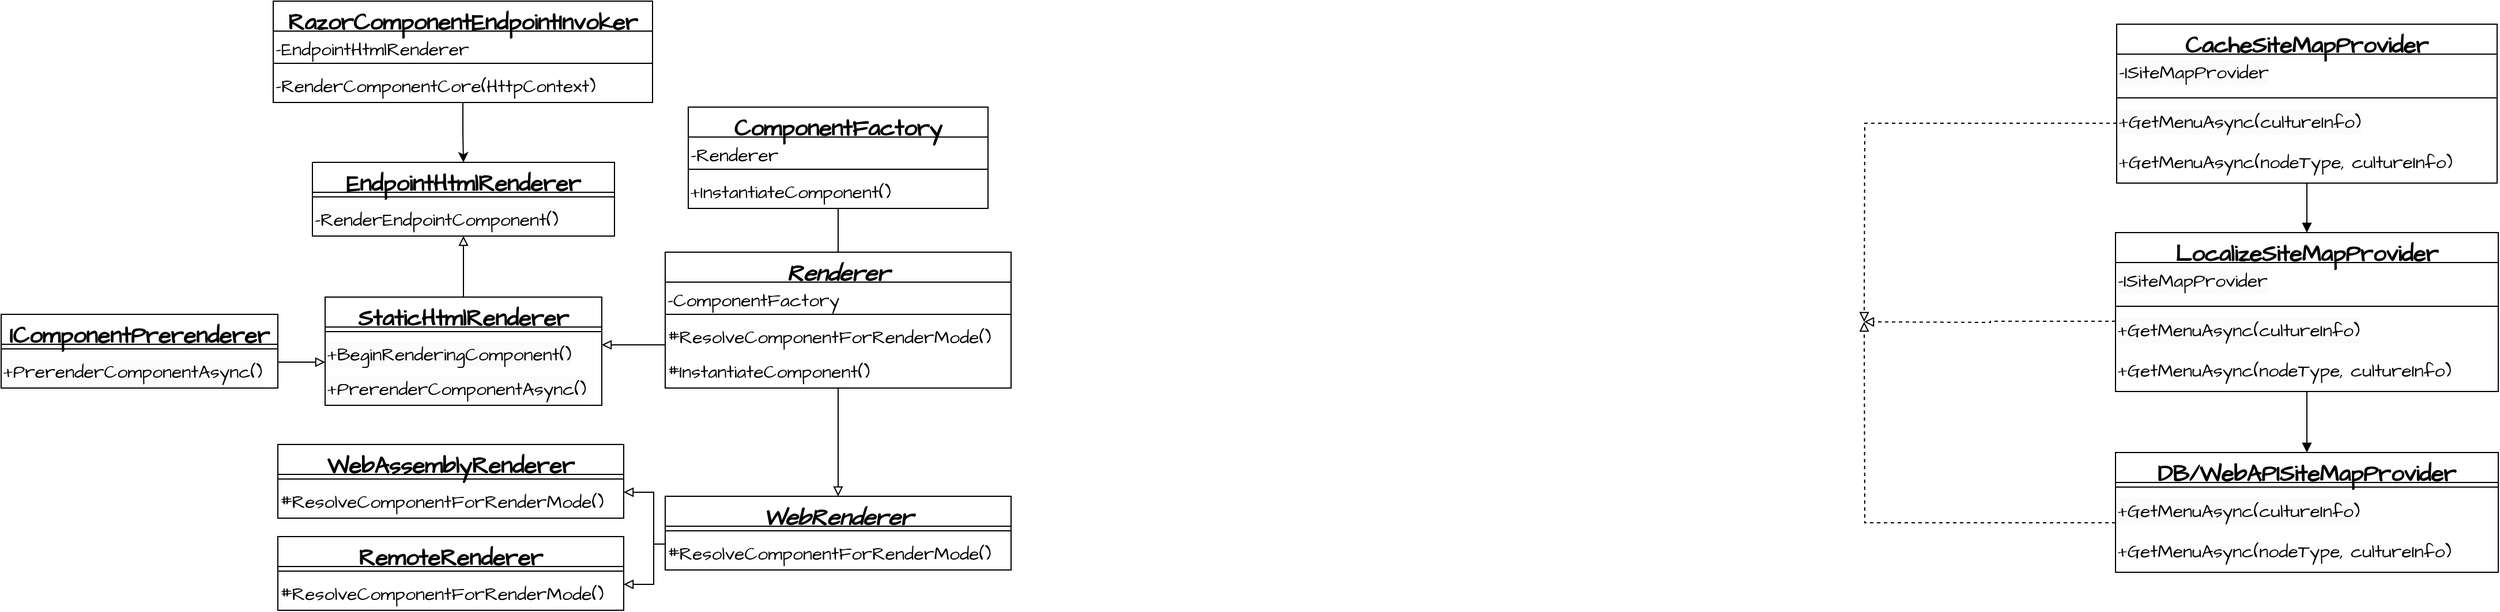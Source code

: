 <mxfile version="22.1.7" type="device" pages="3">
  <diagram name="Page-1" id="MvvM4aFKOKj9ZxCiJFYD">
    <mxGraphModel dx="2750" dy="-558" grid="1" gridSize="10" guides="1" tooltips="1" connect="1" arrows="0" fold="1" page="1" pageScale="1" pageWidth="850" pageHeight="1100" math="0" shadow="0">
      <root>
        <mxCell id="0" />
        <mxCell id="1" parent="0" />
        <mxCell id="RAl33mNyI0EfnBr3IOk9-8" style="edgeStyle=orthogonalEdgeStyle;rounded=0;orthogonalLoop=1;jettySize=auto;html=1;exitX=0.5;exitY=1;exitDx=0;exitDy=0;entryX=0.5;entryY=0;entryDx=0;entryDy=0;endArrow=block;endFill=1;" parent="1" source="RAl33mNyI0EfnBr3IOk9-9" target="RAl33mNyI0EfnBr3IOk9-19" edge="1">
          <mxGeometry relative="1" as="geometry" />
        </mxCell>
        <mxCell id="RAl33mNyI0EfnBr3IOk9-9" value="LocalizeSiteMapProvider" style="swimlane;fontStyle=1;align=center;verticalAlign=top;childLayout=stackLayout;horizontal=1;startSize=26;horizontalStack=0;resizeParent=1;resizeParentMax=0;resizeLast=0;collapsible=1;marginBottom=0;whiteSpace=wrap;html=1;hachureGap=4;fontFamily=Architects Daughter;fontSource=https%3A%2F%2Ffonts.googleapis.com%2Fcss%3Ffamily%3DArchitects%2BDaughter;fontSize=20;swimlaneLine=1;" parent="1" vertex="1">
          <mxGeometry x="848" y="1731" width="332" height="138" as="geometry">
            <mxRectangle x="248" y="1073" width="372" height="47" as="alternateBounds" />
          </mxGeometry>
        </mxCell>
        <mxCell id="RAl33mNyI0EfnBr3IOk9-10" value="&lt;span style=&quot;color: rgb(0, 0, 0); font-family: &amp;quot;Architects Daughter&amp;quot;; font-size: 16px; font-style: normal; font-variant-ligatures: normal; font-variant-caps: normal; font-weight: 400; letter-spacing: normal; orphans: 2; text-align: left; text-indent: 0px; text-transform: none; widows: 2; word-spacing: 0px; -webkit-text-stroke-width: 0px; background-color: rgb(251, 251, 251); text-decoration-thickness: initial; text-decoration-style: initial; text-decoration-color: initial; float: none; display: inline !important;&quot;&gt;-ISiteMapProvider&lt;/span&gt;" style="text;whiteSpace=wrap;html=1;" parent="RAl33mNyI0EfnBr3IOk9-9" vertex="1">
          <mxGeometry y="26" width="332" height="34" as="geometry" />
        </mxCell>
        <mxCell id="RAl33mNyI0EfnBr3IOk9-11" value="" style="line;strokeWidth=1;fillColor=none;align=left;verticalAlign=middle;spacingTop=-1;spacingLeft=3;spacingRight=3;rotatable=0;labelPosition=right;points=[];portConstraint=eastwest;strokeColor=inherit;hachureGap=4;fontFamily=Architects Daughter;fontSource=https%3A%2F%2Ffonts.googleapis.com%2Fcss%3Ffamily%3DArchitects%2BDaughter;fontSize=20;swimlaneLine=1;" parent="RAl33mNyI0EfnBr3IOk9-9" vertex="1">
          <mxGeometry y="60" width="332" height="8" as="geometry" />
        </mxCell>
        <mxCell id="RAl33mNyI0EfnBr3IOk9-12" value="&lt;span style=&quot;color: rgb(0, 0, 0); font-family: &amp;quot;Architects Daughter&amp;quot;; font-size: 16px; font-style: normal; font-variant-ligatures: normal; font-variant-caps: normal; font-weight: 400; letter-spacing: normal; orphans: 2; text-align: left; text-indent: 0px; text-transform: none; widows: 2; word-spacing: 0px; -webkit-text-stroke-width: 0px; background-color: rgb(251, 251, 251); text-decoration-thickness: initial; text-decoration-style: initial; text-decoration-color: initial; float: none; display: inline !important;&quot;&gt;+GetMenuAsync(cultureInfo)&lt;/span&gt;" style="text;whiteSpace=wrap;html=1;fontSize=16;" parent="RAl33mNyI0EfnBr3IOk9-9" vertex="1">
          <mxGeometry y="68" width="332" height="36" as="geometry" />
        </mxCell>
        <mxCell id="RAl33mNyI0EfnBr3IOk9-13" value="+GetMenuAsync(nodeType, cultureInfo)" style="text;whiteSpace=wrap;fontFamily=Architects Daughter;fontSource=https%3A%2F%2Ffonts.googleapis.com%2Fcss%3Ffamily%3DArchitects%2BDaughter;fontSize=16;" parent="RAl33mNyI0EfnBr3IOk9-9" vertex="1">
          <mxGeometry y="104" width="332" height="34" as="geometry" />
        </mxCell>
        <mxCell id="RAl33mNyI0EfnBr3IOk9-19" value="DB/WebAPISiteMapProvider" style="swimlane;fontStyle=1;align=center;verticalAlign=top;childLayout=stackLayout;horizontal=1;startSize=26;horizontalStack=0;resizeParent=1;resizeParentMax=0;resizeLast=0;collapsible=1;marginBottom=0;whiteSpace=wrap;html=1;hachureGap=4;fontFamily=Architects Daughter;fontSource=https%3A%2F%2Ffonts.googleapis.com%2Fcss%3Ffamily%3DArchitects%2BDaughter;fontSize=20;swimlaneLine=1;" parent="1" vertex="1">
          <mxGeometry x="848" y="1922" width="332" height="104" as="geometry">
            <mxRectangle x="248" y="1180" width="316" height="52" as="alternateBounds" />
          </mxGeometry>
        </mxCell>
        <mxCell id="RAl33mNyI0EfnBr3IOk9-20" value="" style="line;strokeWidth=1;fillColor=none;align=left;verticalAlign=middle;spacingTop=-1;spacingLeft=3;spacingRight=3;rotatable=0;labelPosition=right;points=[];portConstraint=eastwest;strokeColor=inherit;hachureGap=4;fontFamily=Architects Daughter;fontSource=https%3A%2F%2Ffonts.googleapis.com%2Fcss%3Ffamily%3DArchitects%2BDaughter;fontSize=20;swimlaneLine=1;" parent="RAl33mNyI0EfnBr3IOk9-19" vertex="1">
          <mxGeometry y="26" width="332" height="8" as="geometry" />
        </mxCell>
        <mxCell id="RAl33mNyI0EfnBr3IOk9-21" value="&lt;span style=&quot;color: rgb(0, 0, 0); font-family: &amp;quot;Architects Daughter&amp;quot;; font-size: 16px; font-style: normal; font-variant-ligatures: normal; font-variant-caps: normal; font-weight: 400; letter-spacing: normal; orphans: 2; text-align: left; text-indent: 0px; text-transform: none; widows: 2; word-spacing: 0px; -webkit-text-stroke-width: 0px; background-color: rgb(251, 251, 251); text-decoration-thickness: initial; text-decoration-style: initial; text-decoration-color: initial; float: none; display: inline !important;&quot;&gt;+GetMenuAsync(cultureInfo)&lt;/span&gt;" style="text;whiteSpace=wrap;html=1;fontSize=16;" parent="RAl33mNyI0EfnBr3IOk9-19" vertex="1">
          <mxGeometry y="34" width="332" height="36" as="geometry" />
        </mxCell>
        <mxCell id="RAl33mNyI0EfnBr3IOk9-22" value="+GetMenuAsync(nodeType, cultureInfo)" style="text;whiteSpace=wrap;fontFamily=Architects Daughter;fontSource=https%3A%2F%2Ffonts.googleapis.com%2Fcss%3Ffamily%3DArchitects%2BDaughter;fontSize=16;" parent="RAl33mNyI0EfnBr3IOk9-19" vertex="1">
          <mxGeometry y="70" width="332" height="34" as="geometry" />
        </mxCell>
        <mxCell id="RAl33mNyI0EfnBr3IOk9-29" style="edgeStyle=orthogonalEdgeStyle;rounded=0;orthogonalLoop=1;jettySize=auto;html=1;exitX=0.5;exitY=1;exitDx=0;exitDy=0;entryX=0.5;entryY=0;entryDx=0;entryDy=0;endArrow=block;endFill=1;" parent="1" source="RAl33mNyI0EfnBr3IOk9-30" target="RAl33mNyI0EfnBr3IOk9-9" edge="1">
          <mxGeometry relative="1" as="geometry" />
        </mxCell>
        <mxCell id="RAl33mNyI0EfnBr3IOk9-30" value="CacheSiteMapProvider" style="swimlane;fontStyle=1;align=center;verticalAlign=top;childLayout=stackLayout;horizontal=1;startSize=26;horizontalStack=0;resizeParent=1;resizeParentMax=0;resizeLast=0;collapsible=1;marginBottom=0;whiteSpace=wrap;html=1;hachureGap=4;fontFamily=Architects Daughter;fontSource=https%3A%2F%2Ffonts.googleapis.com%2Fcss%3Ffamily%3DArchitects%2BDaughter;fontSize=20;swimlaneLine=1;fillColor=none;" parent="1" vertex="1">
          <mxGeometry x="849" y="1550" width="330" height="138" as="geometry">
            <mxRectangle x="250" y="955" width="370" height="50" as="alternateBounds" />
          </mxGeometry>
        </mxCell>
        <mxCell id="RAl33mNyI0EfnBr3IOk9-31" value="&lt;span style=&quot;color: rgb(0, 0, 0); font-family: &amp;quot;Architects Daughter&amp;quot;; font-size: 16px; font-style: normal; font-variant-ligatures: normal; font-variant-caps: normal; font-weight: 400; letter-spacing: normal; orphans: 2; text-align: left; text-indent: 0px; text-transform: none; widows: 2; word-spacing: 0px; -webkit-text-stroke-width: 0px; background-color: rgb(251, 251, 251); text-decoration-thickness: initial; text-decoration-style: initial; text-decoration-color: initial; float: none; display: inline !important;&quot;&gt;-ISiteMapProvider&lt;/span&gt;" style="text;whiteSpace=wrap;html=1;" parent="RAl33mNyI0EfnBr3IOk9-30" vertex="1">
          <mxGeometry y="26" width="330" height="34" as="geometry" />
        </mxCell>
        <mxCell id="RAl33mNyI0EfnBr3IOk9-32" value="" style="line;strokeWidth=1;fillColor=none;align=left;verticalAlign=middle;spacingTop=-1;spacingLeft=3;spacingRight=3;rotatable=0;labelPosition=right;points=[];portConstraint=eastwest;strokeColor=inherit;hachureGap=4;fontFamily=Architects Daughter;fontSource=https%3A%2F%2Ffonts.googleapis.com%2Fcss%3Ffamily%3DArchitects%2BDaughter;fontSize=20;swimlaneLine=1;" parent="RAl33mNyI0EfnBr3IOk9-30" vertex="1">
          <mxGeometry y="60" width="330" height="8" as="geometry" />
        </mxCell>
        <mxCell id="RAl33mNyI0EfnBr3IOk9-33" value="&lt;span style=&quot;color: rgb(0, 0, 0); font-family: &amp;quot;Architects Daughter&amp;quot;; font-size: 16px; font-style: normal; font-variant-ligatures: normal; font-variant-caps: normal; font-weight: 400; letter-spacing: normal; orphans: 2; text-align: left; text-indent: 0px; text-transform: none; widows: 2; word-spacing: 0px; -webkit-text-stroke-width: 0px; background-color: rgb(251, 251, 251); text-decoration-thickness: initial; text-decoration-style: initial; text-decoration-color: initial; float: none; display: inline !important;&quot;&gt;+GetMenuAsync(cultureInfo)&lt;/span&gt;" style="text;whiteSpace=wrap;html=1;fontSize=16;" parent="RAl33mNyI0EfnBr3IOk9-30" vertex="1">
          <mxGeometry y="68" width="330" height="36" as="geometry" />
        </mxCell>
        <mxCell id="RAl33mNyI0EfnBr3IOk9-34" value="+GetMenuAsync(nodeType, cultureInfo)" style="text;whiteSpace=wrap;fontFamily=Architects Daughter;fontSource=https%3A%2F%2Ffonts.googleapis.com%2Fcss%3Ffamily%3DArchitects%2BDaughter;fontSize=16;" parent="RAl33mNyI0EfnBr3IOk9-30" vertex="1">
          <mxGeometry y="104" width="330" height="34" as="geometry" />
        </mxCell>
        <mxCell id="RAl33mNyI0EfnBr3IOk9-36" style="edgeStyle=orthogonalEdgeStyle;rounded=0;orthogonalLoop=1;jettySize=auto;html=1;exitX=0;exitY=0.25;exitDx=0;exitDy=0;entryX=1;entryY=0.25;entryDx=0;entryDy=0;endArrow=block;endFill=0;dashed=1;" parent="1" source="RAl33mNyI0EfnBr3IOk9-12" edge="1">
          <mxGeometry relative="1" as="geometry">
            <mxPoint x="630" y="1808.5" as="targetPoint" />
          </mxGeometry>
        </mxCell>
        <mxCell id="RAl33mNyI0EfnBr3IOk9-37" style="edgeStyle=orthogonalEdgeStyle;rounded=0;orthogonalLoop=1;jettySize=auto;html=1;exitX=0;exitY=0.75;exitDx=0;exitDy=0;entryX=1;entryY=0.25;entryDx=0;entryDy=0;endArrow=block;endFill=0;dashed=1;" parent="1" source="RAl33mNyI0EfnBr3IOk9-21" edge="1">
          <mxGeometry relative="1" as="geometry">
            <mxPoint x="630" y="1808.5" as="targetPoint" />
          </mxGeometry>
        </mxCell>
        <mxCell id="RAl33mNyI0EfnBr3IOk9-38" style="edgeStyle=orthogonalEdgeStyle;rounded=0;orthogonalLoop=1;jettySize=auto;html=1;exitX=0;exitY=0.5;exitDx=0;exitDy=0;entryX=1;entryY=0.25;entryDx=0;entryDy=0;dashed=1;endArrow=block;endFill=0;" parent="1" source="RAl33mNyI0EfnBr3IOk9-33" edge="1">
          <mxGeometry relative="1" as="geometry">
            <mxPoint x="630" y="1808.5" as="targetPoint" />
          </mxGeometry>
        </mxCell>
        <mxCell id="RAl33mNyI0EfnBr3IOk9-73" style="edgeStyle=orthogonalEdgeStyle;rounded=0;orthogonalLoop=1;jettySize=auto;html=1;entryX=0.5;entryY=0;entryDx=0;entryDy=0;endArrow=block;endFill=0;exitX=0.5;exitY=1;exitDx=0;exitDy=0;" parent="1" source="N14un7F88gBjWeJQnih1-2" target="k4jPSxrWyxmU4jEzMSMS-26" edge="1">
          <mxGeometry relative="1" as="geometry">
            <mxPoint x="-260" y="1895" as="sourcePoint" />
            <mxPoint x="-265" y="1965" as="targetPoint" />
          </mxGeometry>
        </mxCell>
        <mxCell id="RAl33mNyI0EfnBr3IOk9-80" value="RazorComponentEndpointInvoker" style="swimlane;fontStyle=1;align=center;verticalAlign=top;childLayout=stackLayout;horizontal=1;startSize=26;horizontalStack=0;resizeParent=1;resizeParentMax=0;resizeLast=0;collapsible=1;marginBottom=0;whiteSpace=wrap;html=1;hachureGap=4;fontFamily=Architects Daughter;fontSource=https%3A%2F%2Ffonts.googleapis.com%2Fcss%3Ffamily%3DArchitects%2BDaughter;fontSize=20;swimlaneLine=1;" parent="1" vertex="1">
          <mxGeometry x="-750" y="1530" width="329" height="88" as="geometry">
            <mxRectangle x="-514.5" y="786" width="129" height="36" as="alternateBounds" />
          </mxGeometry>
        </mxCell>
        <mxCell id="RAl33mNyI0EfnBr3IOk9-81" value="-EndpointHtmlRenderer" style="text;whiteSpace=wrap;fontSize=16;fontFamily=Architects Daughter;fontSource=https%3A%2F%2Ffonts.googleapis.com%2Fcss%3Ffamily%3DArchitects%2BDaughter;" parent="RAl33mNyI0EfnBr3IOk9-80" vertex="1">
          <mxGeometry y="26" width="329" height="24" as="geometry" />
        </mxCell>
        <mxCell id="RAl33mNyI0EfnBr3IOk9-82" value="" style="line;strokeWidth=1;fillColor=none;align=left;verticalAlign=middle;spacingTop=-1;spacingLeft=3;spacingRight=3;rotatable=0;labelPosition=right;points=[];portConstraint=eastwest;strokeColor=inherit;hachureGap=4;fontFamily=Architects Daughter;fontSource=https%3A%2F%2Ffonts.googleapis.com%2Fcss%3Ffamily%3DArchitects%2BDaughter;fontSize=20;swimlaneLine=1;" parent="RAl33mNyI0EfnBr3IOk9-80" vertex="1">
          <mxGeometry y="50" width="329" height="8" as="geometry" />
        </mxCell>
        <mxCell id="RAl33mNyI0EfnBr3IOk9-83" value="-RenderComponentCore(HttpContext)" style="text;whiteSpace=wrap;fontSize=16;fontFamily=Architects Daughter;fontSource=https%3A%2F%2Ffonts.googleapis.com%2Fcss%3Ffamily%3DArchitects%2BDaughter;" parent="RAl33mNyI0EfnBr3IOk9-80" vertex="1">
          <mxGeometry y="58" width="329" height="30" as="geometry" />
        </mxCell>
        <mxCell id="k4jPSxrWyxmU4jEzMSMS-7" value="WebAssemblyRenderer" style="swimlane;fontStyle=1;align=center;verticalAlign=top;childLayout=stackLayout;horizontal=1;startSize=26;horizontalStack=0;resizeParent=1;resizeParentMax=0;resizeLast=0;collapsible=1;marginBottom=0;whiteSpace=wrap;html=1;hachureGap=4;fontFamily=Architects Daughter;fontSource=https%3A%2F%2Ffonts.googleapis.com%2Fcss%3Ffamily%3DArchitects%2BDaughter;fontSize=20;swimlaneLine=1;" parent="1" vertex="1">
          <mxGeometry x="-746" y="1915" width="300" height="64" as="geometry">
            <mxRectangle x="-514.5" y="786" width="129" height="36" as="alternateBounds" />
          </mxGeometry>
        </mxCell>
        <mxCell id="k4jPSxrWyxmU4jEzMSMS-9" value="" style="line;strokeWidth=1;fillColor=none;align=left;verticalAlign=middle;spacingTop=-1;spacingLeft=3;spacingRight=3;rotatable=0;labelPosition=right;points=[];portConstraint=eastwest;strokeColor=inherit;hachureGap=4;fontFamily=Architects Daughter;fontSource=https%3A%2F%2Ffonts.googleapis.com%2Fcss%3Ffamily%3DArchitects%2BDaughter;fontSize=20;swimlaneLine=1;" parent="k4jPSxrWyxmU4jEzMSMS-7" vertex="1">
          <mxGeometry y="26" width="300" height="8" as="geometry" />
        </mxCell>
        <mxCell id="k4jPSxrWyxmU4jEzMSMS-10" value="#ResolveComponentForRenderMode()" style="text;whiteSpace=wrap;fontSize=16;fontFamily=Architects Daughter;fontSource=https%3A%2F%2Ffonts.googleapis.com%2Fcss%3Ffamily%3DArchitects%2BDaughter;" parent="k4jPSxrWyxmU4jEzMSMS-7" vertex="1">
          <mxGeometry y="34" width="300" height="30" as="geometry" />
        </mxCell>
        <mxCell id="k4jPSxrWyxmU4jEzMSMS-11" value="RemoteRenderer" style="swimlane;fontStyle=1;align=center;verticalAlign=top;childLayout=stackLayout;horizontal=1;startSize=26;horizontalStack=0;resizeParent=1;resizeParentMax=0;resizeLast=0;collapsible=1;marginBottom=0;whiteSpace=wrap;html=1;hachureGap=4;fontFamily=Architects Daughter;fontSource=https%3A%2F%2Ffonts.googleapis.com%2Fcss%3Ffamily%3DArchitects%2BDaughter;fontSize=20;swimlaneLine=1;" parent="1" vertex="1">
          <mxGeometry x="-746" y="1995" width="300" height="64" as="geometry">
            <mxRectangle x="-514.5" y="786" width="129" height="36" as="alternateBounds" />
          </mxGeometry>
        </mxCell>
        <mxCell id="k4jPSxrWyxmU4jEzMSMS-12" value="" style="line;strokeWidth=1;fillColor=none;align=left;verticalAlign=middle;spacingTop=-1;spacingLeft=3;spacingRight=3;rotatable=0;labelPosition=right;points=[];portConstraint=eastwest;strokeColor=inherit;hachureGap=4;fontFamily=Architects Daughter;fontSource=https%3A%2F%2Ffonts.googleapis.com%2Fcss%3Ffamily%3DArchitects%2BDaughter;fontSize=20;swimlaneLine=1;" parent="k4jPSxrWyxmU4jEzMSMS-11" vertex="1">
          <mxGeometry y="26" width="300" height="8" as="geometry" />
        </mxCell>
        <mxCell id="k4jPSxrWyxmU4jEzMSMS-13" value="#ResolveComponentForRenderMode()" style="text;whiteSpace=wrap;fontSize=16;fontFamily=Architects Daughter;fontSource=https%3A%2F%2Ffonts.googleapis.com%2Fcss%3Ffamily%3DArchitects%2BDaughter;" parent="k4jPSxrWyxmU4jEzMSMS-11" vertex="1">
          <mxGeometry y="34" width="300" height="30" as="geometry" />
        </mxCell>
        <mxCell id="N14un7F88gBjWeJQnih1-4" style="edgeStyle=orthogonalEdgeStyle;rounded=0;orthogonalLoop=1;jettySize=auto;html=1;exitX=0.5;exitY=0;exitDx=0;exitDy=0;entryX=0.5;entryY=1;entryDx=0;entryDy=0;endArrow=block;endFill=0;" parent="1" source="k4jPSxrWyxmU4jEzMSMS-15" target="k4jPSxrWyxmU4jEzMSMS-21" edge="1">
          <mxGeometry relative="1" as="geometry" />
        </mxCell>
        <mxCell id="k4jPSxrWyxmU4jEzMSMS-15" value="StaticHtmlRenderer" style="swimlane;fontStyle=1;align=center;verticalAlign=top;childLayout=stackLayout;horizontal=1;startSize=26;horizontalStack=0;resizeParent=1;resizeParentMax=0;resizeLast=0;collapsible=1;marginBottom=0;whiteSpace=wrap;html=1;hachureGap=4;fontFamily=Architects Daughter;fontSource=https%3A%2F%2Ffonts.googleapis.com%2Fcss%3Ffamily%3DArchitects%2BDaughter;fontSize=20;swimlaneLine=1;" parent="1" vertex="1">
          <mxGeometry x="-705" y="1787" width="240" height="94" as="geometry">
            <mxRectangle x="-514.5" y="786" width="129" height="36" as="alternateBounds" />
          </mxGeometry>
        </mxCell>
        <mxCell id="k4jPSxrWyxmU4jEzMSMS-16" value="" style="line;strokeWidth=1;fillColor=none;align=left;verticalAlign=middle;spacingTop=-1;spacingLeft=3;spacingRight=3;rotatable=0;labelPosition=right;points=[];portConstraint=eastwest;strokeColor=inherit;hachureGap=4;fontFamily=Architects Daughter;fontSource=https%3A%2F%2Ffonts.googleapis.com%2Fcss%3Ffamily%3DArchitects%2BDaughter;fontSize=20;swimlaneLine=1;" parent="k4jPSxrWyxmU4jEzMSMS-15" vertex="1">
          <mxGeometry y="26" width="240" height="8" as="geometry" />
        </mxCell>
        <mxCell id="N14un7F88gBjWeJQnih1-1" value="&lt;span style=&quot;color: rgb(0, 0, 0); font-family: &amp;quot;Architects Daughter&amp;quot;; font-size: 16px; font-style: normal; font-variant-ligatures: normal; font-variant-caps: normal; font-weight: 400; letter-spacing: normal; orphans: 2; text-align: left; text-indent: 0px; text-transform: none; widows: 2; word-spacing: 0px; -webkit-text-stroke-width: 0px; background-color: rgb(251, 251, 251); text-decoration-thickness: initial; text-decoration-style: initial; text-decoration-color: initial; float: none; display: inline !important;&quot;&gt;+BeginRenderingComponent()&lt;/span&gt;" style="text;whiteSpace=wrap;html=1;" parent="k4jPSxrWyxmU4jEzMSMS-15" vertex="1">
          <mxGeometry y="34" width="240" height="30" as="geometry" />
        </mxCell>
        <mxCell id="__1EBgEPgWSl3H9LWh_f-5" value="&lt;span style=&quot;color: rgb(0, 0, 0); font-family: &amp;quot;Architects Daughter&amp;quot;; font-size: 16px; font-style: normal; font-variant-ligatures: normal; font-variant-caps: normal; font-weight: 400; letter-spacing: normal; orphans: 2; text-align: left; text-indent: 0px; text-transform: none; widows: 2; word-spacing: 0px; -webkit-text-stroke-width: 0px; background-color: rgb(251, 251, 251); text-decoration-thickness: initial; text-decoration-style: initial; text-decoration-color: initial; float: none; display: inline !important;&quot;&gt;+PrerenderComponentAsync()&lt;/span&gt;" style="text;whiteSpace=wrap;html=1;" vertex="1" parent="k4jPSxrWyxmU4jEzMSMS-15">
          <mxGeometry y="64" width="240" height="30" as="geometry" />
        </mxCell>
        <mxCell id="k4jPSxrWyxmU4jEzMSMS-18" value="EndpointHtmlRenderer" style="swimlane;fontStyle=1;align=center;verticalAlign=top;childLayout=stackLayout;horizontal=1;startSize=26;horizontalStack=0;resizeParent=1;resizeParentMax=0;resizeLast=0;collapsible=1;marginBottom=0;whiteSpace=wrap;html=1;hachureGap=4;fontFamily=Architects Daughter;fontSource=https%3A%2F%2Ffonts.googleapis.com%2Fcss%3Ffamily%3DArchitects%2BDaughter;fontSize=20;swimlaneLine=1;" parent="1" vertex="1">
          <mxGeometry x="-716" y="1670" width="262" height="64" as="geometry">
            <mxRectangle x="-514.5" y="786" width="129" height="36" as="alternateBounds" />
          </mxGeometry>
        </mxCell>
        <mxCell id="k4jPSxrWyxmU4jEzMSMS-19" value="" style="line;strokeWidth=1;fillColor=none;align=left;verticalAlign=middle;spacingTop=-1;spacingLeft=3;spacingRight=3;rotatable=0;labelPosition=right;points=[];portConstraint=eastwest;strokeColor=inherit;hachureGap=4;fontFamily=Architects Daughter;fontSource=https%3A%2F%2Ffonts.googleapis.com%2Fcss%3Ffamily%3DArchitects%2BDaughter;fontSize=20;swimlaneLine=1;" parent="k4jPSxrWyxmU4jEzMSMS-18" vertex="1">
          <mxGeometry y="26" width="262" height="8" as="geometry" />
        </mxCell>
        <mxCell id="k4jPSxrWyxmU4jEzMSMS-21" value="&lt;span style=&quot;color: rgb(0, 0, 0); font-family: &amp;quot;Architects Daughter&amp;quot;; font-size: 16px; font-style: normal; font-variant-ligatures: normal; font-variant-caps: normal; font-weight: 400; letter-spacing: normal; orphans: 2; text-align: left; text-indent: 0px; text-transform: none; widows: 2; word-spacing: 0px; -webkit-text-stroke-width: 0px; background-color: rgb(251, 251, 251); text-decoration-thickness: initial; text-decoration-style: initial; text-decoration-color: initial; float: none; display: inline !important;&quot;&gt;-RenderEndpointComponent()&lt;/span&gt;" style="text;whiteSpace=wrap;html=1;" parent="k4jPSxrWyxmU4jEzMSMS-18" vertex="1">
          <mxGeometry y="34" width="262" height="30" as="geometry" />
        </mxCell>
        <mxCell id="N14un7F88gBjWeJQnih1-16" style="edgeStyle=orthogonalEdgeStyle;rounded=0;orthogonalLoop=1;jettySize=auto;html=1;exitX=0.5;exitY=0;exitDx=0;exitDy=0;entryX=0.5;entryY=1;entryDx=0;entryDy=0;endArrow=none;endFill=0;" parent="1" source="k4jPSxrWyxmU4jEzMSMS-23" target="N14un7F88gBjWeJQnih1-12" edge="1">
          <mxGeometry relative="1" as="geometry" />
        </mxCell>
        <mxCell id="k4jPSxrWyxmU4jEzMSMS-23" value="&lt;i style=&quot;border-color: var(--border-color);&quot;&gt;Renderer&lt;/i&gt;" style="swimlane;fontStyle=1;align=center;verticalAlign=top;childLayout=stackLayout;horizontal=1;startSize=26;horizontalStack=0;resizeParent=1;resizeParentMax=0;resizeLast=0;collapsible=1;marginBottom=0;whiteSpace=wrap;html=1;hachureGap=4;fontFamily=Architects Daughter;fontSource=https%3A%2F%2Ffonts.googleapis.com%2Fcss%3Ffamily%3DArchitects%2BDaughter;fontSize=20;swimlaneLine=1;" parent="1" vertex="1">
          <mxGeometry x="-410" y="1748" width="300" height="118" as="geometry">
            <mxRectangle x="-514.5" y="786" width="129" height="36" as="alternateBounds" />
          </mxGeometry>
        </mxCell>
        <mxCell id="N14un7F88gBjWeJQnih1-7" value="-ComponentFactory" style="text;whiteSpace=wrap;fontSize=16;fontFamily=Architects Daughter;fontSource=https%3A%2F%2Ffonts.googleapis.com%2Fcss%3Ffamily%3DArchitects%2BDaughter;" parent="k4jPSxrWyxmU4jEzMSMS-23" vertex="1">
          <mxGeometry y="26" width="300" height="24" as="geometry" />
        </mxCell>
        <mxCell id="k4jPSxrWyxmU4jEzMSMS-24" value="" style="line;strokeWidth=1;fillColor=none;align=left;verticalAlign=middle;spacingTop=-1;spacingLeft=3;spacingRight=3;rotatable=0;labelPosition=right;points=[];portConstraint=eastwest;strokeColor=inherit;hachureGap=4;fontFamily=Architects Daughter;fontSource=https%3A%2F%2Ffonts.googleapis.com%2Fcss%3Ffamily%3DArchitects%2BDaughter;fontSize=20;swimlaneLine=1;" parent="k4jPSxrWyxmU4jEzMSMS-23" vertex="1">
          <mxGeometry y="50" width="300" height="8" as="geometry" />
        </mxCell>
        <mxCell id="k4jPSxrWyxmU4jEzMSMS-25" value="#ResolveComponentForRenderMode()" style="text;whiteSpace=wrap;fontSize=16;fontFamily=Architects Daughter;fontSource=https%3A%2F%2Ffonts.googleapis.com%2Fcss%3Ffamily%3DArchitects%2BDaughter;" parent="k4jPSxrWyxmU4jEzMSMS-23" vertex="1">
          <mxGeometry y="58" width="300" height="30" as="geometry" />
        </mxCell>
        <mxCell id="N14un7F88gBjWeJQnih1-2" value="#InstantiateComponent()" style="text;whiteSpace=wrap;fontSize=16;fontFamily=Architects Daughter;fontSource=https%3A%2F%2Ffonts.googleapis.com%2Fcss%3Ffamily%3DArchitects%2BDaughter;fontStyle=0" parent="k4jPSxrWyxmU4jEzMSMS-23" vertex="1">
          <mxGeometry y="88" width="300" height="30" as="geometry" />
        </mxCell>
        <mxCell id="k4jPSxrWyxmU4jEzMSMS-26" value="&lt;i style=&quot;border-color: var(--border-color);&quot;&gt;WebRenderer&lt;/i&gt;" style="swimlane;fontStyle=1;align=center;verticalAlign=top;childLayout=stackLayout;horizontal=1;startSize=26;horizontalStack=0;resizeParent=1;resizeParentMax=0;resizeLast=0;collapsible=1;marginBottom=0;whiteSpace=wrap;html=1;hachureGap=4;fontFamily=Architects Daughter;fontSource=https%3A%2F%2Ffonts.googleapis.com%2Fcss%3Ffamily%3DArchitects%2BDaughter;fontSize=20;swimlaneLine=1;" parent="1" vertex="1">
          <mxGeometry x="-410" y="1960" width="300" height="64" as="geometry">
            <mxRectangle x="-514.5" y="786" width="129" height="36" as="alternateBounds" />
          </mxGeometry>
        </mxCell>
        <mxCell id="k4jPSxrWyxmU4jEzMSMS-27" value="" style="line;strokeWidth=1;fillColor=none;align=left;verticalAlign=middle;spacingTop=-1;spacingLeft=3;spacingRight=3;rotatable=0;labelPosition=right;points=[];portConstraint=eastwest;strokeColor=inherit;hachureGap=4;fontFamily=Architects Daughter;fontSource=https%3A%2F%2Ffonts.googleapis.com%2Fcss%3Ffamily%3DArchitects%2BDaughter;fontSize=20;swimlaneLine=1;" parent="k4jPSxrWyxmU4jEzMSMS-26" vertex="1">
          <mxGeometry y="26" width="300" height="8" as="geometry" />
        </mxCell>
        <mxCell id="k4jPSxrWyxmU4jEzMSMS-28" value="#ResolveComponentForRenderMode()" style="text;whiteSpace=wrap;fontSize=16;fontFamily=Architects Daughter;fontSource=https%3A%2F%2Ffonts.googleapis.com%2Fcss%3Ffamily%3DArchitects%2BDaughter;" parent="k4jPSxrWyxmU4jEzMSMS-26" vertex="1">
          <mxGeometry y="34" width="300" height="30" as="geometry" />
        </mxCell>
        <mxCell id="k4jPSxrWyxmU4jEzMSMS-30" style="edgeStyle=orthogonalEdgeStyle;rounded=0;orthogonalLoop=1;jettySize=auto;html=1;exitX=0;exitY=0.25;exitDx=0;exitDy=0;entryX=1;entryY=0.25;entryDx=0;entryDy=0;endArrow=block;endFill=0;" parent="1" source="k4jPSxrWyxmU4jEzMSMS-28" target="k4jPSxrWyxmU4jEzMSMS-13" edge="1">
          <mxGeometry relative="1" as="geometry">
            <Array as="points">
              <mxPoint x="-420" y="2002" />
              <mxPoint x="-420" y="2037" />
            </Array>
          </mxGeometry>
        </mxCell>
        <mxCell id="k4jPSxrWyxmU4jEzMSMS-31" style="edgeStyle=orthogonalEdgeStyle;rounded=0;orthogonalLoop=1;jettySize=auto;html=1;exitX=0;exitY=0.25;exitDx=0;exitDy=0;entryX=1;entryY=0.25;entryDx=0;entryDy=0;endArrow=block;endFill=0;" parent="1" source="k4jPSxrWyxmU4jEzMSMS-28" target="k4jPSxrWyxmU4jEzMSMS-10" edge="1">
          <mxGeometry relative="1" as="geometry">
            <Array as="points">
              <mxPoint x="-420" y="2002" />
              <mxPoint x="-420" y="1957" />
            </Array>
          </mxGeometry>
        </mxCell>
        <mxCell id="N14un7F88gBjWeJQnih1-6" style="edgeStyle=orthogonalEdgeStyle;rounded=0;orthogonalLoop=1;jettySize=auto;html=1;exitX=0;exitY=0.75;exitDx=0;exitDy=0;entryX=1;entryY=0.25;entryDx=0;entryDy=0;endArrow=block;endFill=0;" parent="1" source="k4jPSxrWyxmU4jEzMSMS-25" target="N14un7F88gBjWeJQnih1-1" edge="1">
          <mxGeometry relative="1" as="geometry" />
        </mxCell>
        <mxCell id="N14un7F88gBjWeJQnih1-9" value="ComponentFactory" style="swimlane;fontStyle=1;align=center;verticalAlign=top;childLayout=stackLayout;horizontal=1;startSize=26;horizontalStack=0;resizeParent=1;resizeParentMax=0;resizeLast=0;collapsible=1;marginBottom=0;whiteSpace=wrap;html=1;hachureGap=4;fontFamily=Architects Daughter;fontSource=https%3A%2F%2Ffonts.googleapis.com%2Fcss%3Ffamily%3DArchitects%2BDaughter;fontSize=20;swimlaneLine=1;" parent="1" vertex="1">
          <mxGeometry x="-390" y="1622" width="260" height="88" as="geometry">
            <mxRectangle x="-514.5" y="786" width="129" height="36" as="alternateBounds" />
          </mxGeometry>
        </mxCell>
        <mxCell id="N14un7F88gBjWeJQnih1-10" value="-Renderer" style="text;whiteSpace=wrap;fontSize=16;fontFamily=Architects Daughter;fontSource=https%3A%2F%2Ffonts.googleapis.com%2Fcss%3Ffamily%3DArchitects%2BDaughter;" parent="N14un7F88gBjWeJQnih1-9" vertex="1">
          <mxGeometry y="26" width="260" height="24" as="geometry" />
        </mxCell>
        <mxCell id="N14un7F88gBjWeJQnih1-11" value="" style="line;strokeWidth=1;fillColor=none;align=left;verticalAlign=middle;spacingTop=-1;spacingLeft=3;spacingRight=3;rotatable=0;labelPosition=right;points=[];portConstraint=eastwest;strokeColor=inherit;hachureGap=4;fontFamily=Architects Daughter;fontSource=https%3A%2F%2Ffonts.googleapis.com%2Fcss%3Ffamily%3DArchitects%2BDaughter;fontSize=20;swimlaneLine=1;" parent="N14un7F88gBjWeJQnih1-9" vertex="1">
          <mxGeometry y="50" width="260" height="8" as="geometry" />
        </mxCell>
        <mxCell id="N14un7F88gBjWeJQnih1-12" value="+InstantiateComponent()" style="text;whiteSpace=wrap;fontSize=16;fontFamily=Architects Daughter;fontSource=https%3A%2F%2Ffonts.googleapis.com%2Fcss%3Ffamily%3DArchitects%2BDaughter;" parent="N14un7F88gBjWeJQnih1-9" vertex="1">
          <mxGeometry y="58" width="260" height="30" as="geometry" />
        </mxCell>
        <mxCell id="R6deWBBH2OW9rlYkVbD5-1" style="edgeStyle=orthogonalEdgeStyle;rounded=0;orthogonalLoop=1;jettySize=auto;html=1;exitX=0.5;exitY=1;exitDx=0;exitDy=0;entryX=0.5;entryY=0;entryDx=0;entryDy=0;" parent="1" source="RAl33mNyI0EfnBr3IOk9-83" target="k4jPSxrWyxmU4jEzMSMS-18" edge="1">
          <mxGeometry relative="1" as="geometry" />
        </mxCell>
        <mxCell id="__1EBgEPgWSl3H9LWh_f-2" value="IComponentPrerenderer" style="swimlane;fontStyle=1;align=center;verticalAlign=top;childLayout=stackLayout;horizontal=1;startSize=26;horizontalStack=0;resizeParent=1;resizeParentMax=0;resizeLast=0;collapsible=1;marginBottom=0;whiteSpace=wrap;html=1;hachureGap=4;fontFamily=Architects Daughter;fontSource=https%3A%2F%2Ffonts.googleapis.com%2Fcss%3Ffamily%3DArchitects%2BDaughter;fontSize=20;swimlaneLine=1;" vertex="1" parent="1">
          <mxGeometry x="-986" y="1802" width="240" height="64" as="geometry">
            <mxRectangle x="-514.5" y="786" width="129" height="36" as="alternateBounds" />
          </mxGeometry>
        </mxCell>
        <mxCell id="__1EBgEPgWSl3H9LWh_f-3" value="" style="line;strokeWidth=1;fillColor=none;align=left;verticalAlign=middle;spacingTop=-1;spacingLeft=3;spacingRight=3;rotatable=0;labelPosition=right;points=[];portConstraint=eastwest;strokeColor=inherit;hachureGap=4;fontFamily=Architects Daughter;fontSource=https%3A%2F%2Ffonts.googleapis.com%2Fcss%3Ffamily%3DArchitects%2BDaughter;fontSize=20;swimlaneLine=1;" vertex="1" parent="__1EBgEPgWSl3H9LWh_f-2">
          <mxGeometry y="26" width="240" height="8" as="geometry" />
        </mxCell>
        <mxCell id="__1EBgEPgWSl3H9LWh_f-4" value="&lt;span style=&quot;color: rgb(0, 0, 0); font-family: &amp;quot;Architects Daughter&amp;quot;; font-size: 16px; font-style: normal; font-variant-ligatures: normal; font-variant-caps: normal; font-weight: 400; letter-spacing: normal; orphans: 2; text-align: left; text-indent: 0px; text-transform: none; widows: 2; word-spacing: 0px; -webkit-text-stroke-width: 0px; background-color: rgb(251, 251, 251); text-decoration-thickness: initial; text-decoration-style: initial; text-decoration-color: initial; float: none; display: inline !important;&quot;&gt;+PrerenderComponentAsync()&lt;/span&gt;" style="text;whiteSpace=wrap;html=1;" vertex="1" parent="__1EBgEPgWSl3H9LWh_f-2">
          <mxGeometry y="34" width="240" height="30" as="geometry" />
        </mxCell>
        <mxCell id="__1EBgEPgWSl3H9LWh_f-6" style="edgeStyle=orthogonalEdgeStyle;rounded=0;orthogonalLoop=1;jettySize=auto;html=1;exitX=1;exitY=0.25;exitDx=0;exitDy=0;entryX=0;entryY=0.75;entryDx=0;entryDy=0;endArrow=block;endFill=0;" edge="1" parent="1" source="__1EBgEPgWSl3H9LWh_f-4" target="N14un7F88gBjWeJQnih1-1">
          <mxGeometry relative="1" as="geometry" />
        </mxCell>
      </root>
    </mxGraphModel>
  </diagram>
  <diagram id="2nBzWQaDvI-2LO9tHPx5" name="Prerender">
    <mxGraphModel dx="1050" dy="542" grid="1" gridSize="10" guides="1" tooltips="1" connect="1" arrows="1" fold="1" page="1" pageScale="1" pageWidth="850" pageHeight="1100" math="0" shadow="0">
      <root>
        <mxCell id="0" />
        <mxCell id="1" parent="0" />
        <mxCell id="Y28BisuQYrddoBWf7qYm-9" value="&lt;font data-font-src=&quot;https://fonts.googleapis.com/css?family=Architects+Daughter&quot; face=&quot;Architects Daughter&quot; style=&quot;font-size: 20px;&quot;&gt;Server Side&lt;/font&gt;" style="text;html=1;strokeColor=none;fillColor=none;align=left;verticalAlign=middle;whiteSpace=wrap;rounded=0;fontSize=16;" parent="1" vertex="1">
          <mxGeometry x="380" y="330" width="140" height="30" as="geometry" />
        </mxCell>
        <mxCell id="Y28BisuQYrddoBWf7qYm-10" value="&lt;font data-font-src=&quot;https://fonts.googleapis.com/css?family=Architects+Daughter&quot; face=&quot;Architects Daughter&quot; style=&quot;font-size: 20px;&quot;&gt;Client Side&lt;/font&gt;" style="text;html=1;strokeColor=none;fillColor=none;align=left;verticalAlign=middle;whiteSpace=wrap;rounded=0;fontSize=16;" parent="1" vertex="1">
          <mxGeometry x="670" y="330" width="110" height="30" as="geometry" />
        </mxCell>
        <mxCell id="OXMA73jdAgFNAUUmkYXC-17" style="edgeStyle=orthogonalEdgeStyle;rounded=0;orthogonalLoop=1;jettySize=auto;html=1;exitX=1;exitY=0.5;exitDx=0;exitDy=0;entryX=0;entryY=0.5;entryDx=0;entryDy=0;strokeColor=#FFB570;" parent="1" source="Y28BisuQYrddoBWf7qYm-40" target="Y28BisuQYrddoBWf7qYm-58" edge="1">
          <mxGeometry relative="1" as="geometry">
            <Array as="points">
              <mxPoint x="650" y="535" />
              <mxPoint x="650" y="415" />
            </Array>
          </mxGeometry>
        </mxCell>
        <mxCell id="OXMA73jdAgFNAUUmkYXC-18" style="edgeStyle=orthogonalEdgeStyle;rounded=0;orthogonalLoop=1;jettySize=auto;html=1;exitX=1;exitY=0.5;exitDx=0;exitDy=0;entryX=0;entryY=0.5;entryDx=0;entryDy=0;strokeColor=#FFB570;" parent="1" source="Y28BisuQYrddoBWf7qYm-40" target="Y28BisuQYrddoBWf7qYm-49" edge="1">
          <mxGeometry relative="1" as="geometry" />
        </mxCell>
        <mxCell id="Y28BisuQYrddoBWf7qYm-40" value="&lt;font data-font-src=&quot;https://fonts.googleapis.com/css?family=Architects+Daughter&quot; face=&quot;Architects Daughter&quot; style=&quot;font-size: 14px;&quot;&gt;Server Side Render&lt;/font&gt;" style="swimlane;fontStyle=0;childLayout=stackLayout;horizontal=1;startSize=30;horizontalStack=0;resizeParent=1;resizeParentMax=0;resizeLast=0;collapsible=1;marginBottom=0;whiteSpace=wrap;html=1;fillColor=#dae8fc;strokeColor=#6c8ebf;" parent="1" vertex="1">
          <mxGeometry x="395.13" y="490" width="190" height="90" as="geometry" />
        </mxCell>
        <mxCell id="Y28BisuQYrddoBWf7qYm-41" value="Foo(ID:39157888)" style="text;align=left;verticalAlign=middle;spacingLeft=4;spacingRight=4;overflow=hidden;points=[[0,0.5],[1,0.5]];portConstraint=eastwest;rotatable=0;whiteSpace=wrap;html=1;fontFamily=Architects Daughter;fontSource=https%3A%2F%2Ffonts.googleapis.com%2Fcss%3Ffamily%3DArchitects%2BDaughter;fontSize=14;fillColor=#ffe6cc;strokeColor=#d79b00;" parent="Y28BisuQYrddoBWf7qYm-40" vertex="1">
          <mxGeometry y="30" width="190" height="30" as="geometry" />
        </mxCell>
        <mxCell id="Y28BisuQYrddoBWf7qYm-42" value="IncrementCount()=&amp;gt;Count++;" style="text;align=left;verticalAlign=middle;spacingLeft=4;spacingRight=4;overflow=hidden;points=[[0,0.5],[1,0.5]];portConstraint=eastwest;rotatable=0;whiteSpace=wrap;html=1;fontFamily=Architects Daughter;fontSource=https%3A%2F%2Ffonts.googleapis.com%2Fcss%3Ffamily%3DArchitects%2BDaughter;fontSize=14;fillColor=#f5f5f5;fontColor=#333333;strokeColor=#666666;" parent="Y28BisuQYrddoBWf7qYm-40" vertex="1">
          <mxGeometry y="60" width="190" height="30" as="geometry" />
        </mxCell>
        <mxCell id="Y28BisuQYrddoBWf7qYm-48" value="&lt;font data-font-src=&quot;https://fonts.googleapis.com/css?family=Architects+Daughter&quot; face=&quot;Architects Daughter&quot; style=&quot;font-size: 14px;&quot;&gt;Auto Render Mode:&lt;/font&gt;" style="swimlane;fontStyle=0;childLayout=stackLayout;horizontal=1;startSize=30;horizontalStack=0;resizeParent=1;resizeParentMax=0;resizeLast=0;collapsible=1;marginBottom=0;whiteSpace=wrap;html=1;fillColor=#dae8fc;strokeColor=#6c8ebf;" parent="1" vertex="1">
          <mxGeometry x="700" y="490" width="190" height="90" as="geometry" />
        </mxCell>
        <mxCell id="Y28BisuQYrddoBWf7qYm-49" value="Foo(ID:39157888)" style="text;align=left;verticalAlign=middle;spacingLeft=4;spacingRight=4;overflow=hidden;points=[[0,0.5],[1,0.5]];portConstraint=eastwest;rotatable=0;whiteSpace=wrap;html=1;fontFamily=Architects Daughter;fontSource=https%3A%2F%2Ffonts.googleapis.com%2Fcss%3Ffamily%3DArchitects%2BDaughter;fontSize=14;fillColor=#ffe6cc;strokeColor=#d79b00;" parent="Y28BisuQYrddoBWf7qYm-48" vertex="1">
          <mxGeometry y="30" width="190" height="30" as="geometry" />
        </mxCell>
        <mxCell id="Y28BisuQYrddoBWf7qYm-50" value="IncrementCount()=&amp;gt;Count++;" style="text;strokeColor=#666666;fillColor=#f5f5f5;align=left;verticalAlign=middle;spacingLeft=4;spacingRight=4;overflow=hidden;points=[[0,0.5],[1,0.5]];portConstraint=eastwest;rotatable=0;whiteSpace=wrap;html=1;fontFamily=Architects Daughter;fontSource=https%3A%2F%2Ffonts.googleapis.com%2Fcss%3Ffamily%3DArchitects%2BDaughter;fontSize=14;fontColor=#333333;" parent="Y28BisuQYrddoBWf7qYm-48" vertex="1">
          <mxGeometry y="60" width="190" height="30" as="geometry" />
        </mxCell>
        <mxCell id="Y28BisuQYrddoBWf7qYm-51" value="&lt;font data-font-src=&quot;https://fonts.googleapis.com/css?family=Architects+Daughter&quot; face=&quot;Architects Daughter&quot; style=&quot;font-size: 14px;&quot;&gt;Wasm&amp;nbsp;Render Mode&lt;/font&gt;" style="swimlane;fontStyle=0;childLayout=stackLayout;horizontal=1;startSize=30;horizontalStack=0;resizeParent=1;resizeParentMax=0;resizeLast=0;collapsible=1;marginBottom=0;whiteSpace=wrap;html=1;fillColor=#dae8fc;strokeColor=#6c8ebf;" parent="1" vertex="1">
          <mxGeometry x="700" y="610" width="190" height="60" as="geometry">
            <mxRectangle x="580" y="410" width="90" height="30" as="alternateBounds" />
          </mxGeometry>
        </mxCell>
        <mxCell id="Y28BisuQYrddoBWf7qYm-52" value="Foo(ID:39157888)" style="text;align=left;verticalAlign=middle;spacingLeft=4;spacingRight=4;overflow=hidden;points=[[0,0.5],[1,0.5]];portConstraint=eastwest;rotatable=0;whiteSpace=wrap;html=1;fontFamily=Architects Daughter;fontSource=https%3A%2F%2Ffonts.googleapis.com%2Fcss%3Ffamily%3DArchitects%2BDaughter;fontSize=14;fillColor=#ffe6cc;strokeColor=#d79b00;" parent="Y28BisuQYrddoBWf7qYm-51" vertex="1">
          <mxGeometry y="30" width="190" height="30" as="geometry" />
        </mxCell>
        <mxCell id="Y28BisuQYrddoBWf7qYm-54" value="&lt;font data-font-src=&quot;https://fonts.googleapis.com/css?family=Architects+Daughter&quot; face=&quot;Architects Daughter&quot; style=&quot;font-size: 14px;&quot;&gt;Static Render Mode&lt;/font&gt;" style="swimlane;fontStyle=0;childLayout=stackLayout;horizontal=1;startSize=30;horizontalStack=0;resizeParent=1;resizeParentMax=0;resizeLast=0;collapsible=1;marginBottom=0;whiteSpace=wrap;html=1;fillColor=#dae8fc;strokeColor=#6c8ebf;" parent="1" vertex="1">
          <mxGeometry x="700" y="710" width="190" height="60" as="geometry">
            <mxRectangle x="580" y="320" width="90" height="30" as="alternateBounds" />
          </mxGeometry>
        </mxCell>
        <mxCell id="Y28BisuQYrddoBWf7qYm-55" value="Foo(ID:39157888)" style="text;align=left;verticalAlign=middle;spacingLeft=4;spacingRight=4;overflow=hidden;points=[[0,0.5],[1,0.5]];portConstraint=eastwest;rotatable=0;whiteSpace=wrap;html=1;fontFamily=Architects Daughter;fontSource=https%3A%2F%2Ffonts.googleapis.com%2Fcss%3Ffamily%3DArchitects%2BDaughter;fontSize=14;fillColor=#ffe6cc;strokeColor=#d79b00;" parent="Y28BisuQYrddoBWf7qYm-54" vertex="1">
          <mxGeometry y="30" width="190" height="30" as="geometry" />
        </mxCell>
        <mxCell id="-1wKZB9_SaX4tXHOTiTp-5" style="edgeStyle=orthogonalEdgeStyle;rounded=0;orthogonalLoop=1;jettySize=auto;html=1;exitX=1;exitY=0.5;exitDx=0;exitDy=0;entryX=0;entryY=0.5;entryDx=0;entryDy=0;" parent="1" source="Y28BisuQYrddoBWf7qYm-57" target="-1wKZB9_SaX4tXHOTiTp-1" edge="1">
          <mxGeometry relative="1" as="geometry" />
        </mxCell>
        <mxCell id="Y28BisuQYrddoBWf7qYm-57" value="&lt;font data-font-src=&quot;https://fonts.googleapis.com/css?family=Architects+Daughter&quot; face=&quot;Architects Daughter&quot; style=&quot;font-size: 14px;&quot;&gt;Server Render Mode&lt;/font&gt;" style="swimlane;fontStyle=0;childLayout=stackLayout;horizontal=1;startSize=30;horizontalStack=0;resizeParent=1;resizeParentMax=0;resizeLast=0;collapsible=1;marginBottom=0;whiteSpace=wrap;html=1;fillColor=#dae8fc;strokeColor=#6c8ebf;" parent="1" vertex="1">
          <mxGeometry x="700" y="370" width="190" height="90" as="geometry" />
        </mxCell>
        <mxCell id="Y28BisuQYrddoBWf7qYm-58" value="Foo(ID:39157888)" style="text;align=left;verticalAlign=middle;spacingLeft=4;spacingRight=4;overflow=hidden;points=[[0,0.5],[1,0.5]];portConstraint=eastwest;rotatable=0;whiteSpace=wrap;html=1;fontFamily=Architects Daughter;fontSource=https%3A%2F%2Ffonts.googleapis.com%2Fcss%3Ffamily%3DArchitects%2BDaughter;fontSize=14;fillColor=#ffe6cc;strokeColor=#d79b00;" parent="Y28BisuQYrddoBWf7qYm-57" vertex="1">
          <mxGeometry y="30" width="190" height="30" as="geometry" />
        </mxCell>
        <mxCell id="Y28BisuQYrddoBWf7qYm-59" value="IncrementCount()=&amp;gt;Count++;" style="text;strokeColor=#666666;fillColor=#f5f5f5;align=left;verticalAlign=middle;spacingLeft=4;spacingRight=4;overflow=hidden;points=[[0,0.5],[1,0.5]];portConstraint=eastwest;rotatable=0;whiteSpace=wrap;html=1;fontFamily=Architects Daughter;fontSource=https%3A%2F%2Ffonts.googleapis.com%2Fcss%3Ffamily%3DArchitects%2BDaughter;fontSize=14;fontColor=#333333;" parent="Y28BisuQYrddoBWf7qYm-57" vertex="1">
          <mxGeometry y="60" width="190" height="30" as="geometry" />
        </mxCell>
        <mxCell id="HQXWXlSDbd6vGggjJhy8-4" value="&lt;font data-font-src=&quot;https://fonts.googleapis.com/css?family=Architects+Daughter&quot; face=&quot;Architects Daughter&quot; style=&quot;font-size: 14px;&quot;&gt;IncrementCount()=&amp;gt;Count++;&lt;/font&gt;" style="rounded=0;whiteSpace=wrap;html=1;align=left;fillColor=#d5e8d4;strokeColor=#82b366;" parent="1" vertex="1">
          <mxGeometry x="969" y="550" width="190" height="30" as="geometry" />
        </mxCell>
        <mxCell id="HQXWXlSDbd6vGggjJhy8-10" value="Foo(ID:225538798)" style="text;align=left;verticalAlign=middle;spacingLeft=4;spacingRight=4;overflow=hidden;points=[[0,0.5],[1,0.5]];portConstraint=eastwest;rotatable=0;whiteSpace=wrap;html=1;fontFamily=Architects Daughter;fontSource=https%3A%2F%2Ffonts.googleapis.com%2Fcss%3Ffamily%3DArchitects%2BDaughter;fontSize=14;fillColor=#9AC7BF;strokeColor=#67AB9F;" parent="1" vertex="1">
          <mxGeometry x="969" y="520" width="190" height="30" as="geometry" />
        </mxCell>
        <mxCell id="HQXWXlSDbd6vGggjJhy8-13" value="Foo(ID:225538798)" style="text;align=left;verticalAlign=middle;spacingLeft=4;spacingRight=4;overflow=hidden;points=[[0,0.5],[1,0.5]];portConstraint=eastwest;rotatable=0;whiteSpace=wrap;html=1;fontFamily=Architects Daughter;fontSource=https%3A%2F%2Ffonts.googleapis.com%2Fcss%3Ffamily%3DArchitects%2BDaughter;fontSize=14;fillColor=#9AC7BF;strokeColor=#67AB9F;" parent="1" vertex="1">
          <mxGeometry x="969" y="640" width="190" height="30" as="geometry" />
        </mxCell>
        <mxCell id="HQXWXlSDbd6vGggjJhy8-14" style="edgeStyle=orthogonalEdgeStyle;rounded=0;orthogonalLoop=1;jettySize=auto;html=1;exitX=1;exitY=0.5;exitDx=0;exitDy=0;entryX=0;entryY=0.5;entryDx=0;entryDy=0;" parent="1" source="Y28BisuQYrddoBWf7qYm-49" target="HQXWXlSDbd6vGggjJhy8-10" edge="1">
          <mxGeometry relative="1" as="geometry" />
        </mxCell>
        <mxCell id="HQXWXlSDbd6vGggjJhy8-16" style="edgeStyle=orthogonalEdgeStyle;rounded=0;orthogonalLoop=1;jettySize=auto;html=1;exitX=1;exitY=0.5;exitDx=0;exitDy=0;entryX=0;entryY=0.5;entryDx=0;entryDy=0;" parent="1" source="Y28BisuQYrddoBWf7qYm-52" target="HQXWXlSDbd6vGggjJhy8-13" edge="1">
          <mxGeometry relative="1" as="geometry" />
        </mxCell>
        <mxCell id="HQXWXlSDbd6vGggjJhy8-17" value="&lt;font data-font-src=&quot;https://fonts.googleapis.com/css?family=Architects+Daughter&quot; face=&quot;Architects Daughter&quot; style=&quot;font-size: 14px;&quot;&gt;Wasm &lt;br&gt;loaded&lt;/font&gt;" style="text;html=1;strokeColor=none;fillColor=none;align=center;verticalAlign=middle;whiteSpace=wrap;rounded=0;" parent="1" vertex="1">
          <mxGeometry x="890" y="500" width="60" height="30" as="geometry" />
        </mxCell>
        <mxCell id="HQXWXlSDbd6vGggjJhy8-18" value="&lt;font data-font-src=&quot;https://fonts.googleapis.com/css?family=Architects+Daughter&quot; face=&quot;Architects Daughter&quot; style=&quot;font-size: 14px;&quot;&gt;Wasm &lt;br&gt;loaded&lt;/font&gt;" style="text;html=1;strokeColor=none;fillColor=none;align=center;verticalAlign=middle;whiteSpace=wrap;rounded=0;" parent="1" vertex="1">
          <mxGeometry x="889" y="625" width="61" height="30" as="geometry" />
        </mxCell>
        <mxCell id="HQXWXlSDbd6vGggjJhy8-19" value="&lt;font style=&quot;font-size: 14px;&quot; data-font-src=&quot;https://fonts.googleapis.com/css?family=Architects+Daughter&quot; face=&quot;Architects Daughter&quot;&gt;IncrementCount()=&amp;gt;Count++;&lt;/font&gt;" style="rounded=0;whiteSpace=wrap;html=1;align=left;fillColor=#d5e8d4;strokeColor=#82b366;" parent="1" vertex="1">
          <mxGeometry x="969" y="670" width="190" height="30" as="geometry" />
        </mxCell>
        <mxCell id="HQXWXlSDbd6vGggjJhy8-21" value="" style="rounded=0;whiteSpace=wrap;html=1;fillColor=none;dashed=1;" parent="1" vertex="1">
          <mxGeometry x="380" y="360" width="231.87" height="420" as="geometry" />
        </mxCell>
        <mxCell id="-1wKZB9_SaX4tXHOTiTp-1" value="Foo(ID:39157888)" style="text;align=left;verticalAlign=middle;spacingLeft=4;spacingRight=4;overflow=hidden;points=[[0,0.5],[1,0.5]];portConstraint=eastwest;rotatable=0;whiteSpace=wrap;html=1;fontFamily=Architects Daughter;fontSource=https%3A%2F%2Ffonts.googleapis.com%2Fcss%3Ffamily%3DArchitects%2BDaughter;fontSize=14;fillColor=#ffe6cc;strokeColor=#d79b00;" parent="1" vertex="1">
          <mxGeometry x="969" y="400" width="190" height="30" as="geometry" />
        </mxCell>
        <mxCell id="-1wKZB9_SaX4tXHOTiTp-2" value="IncrementCount()=&amp;gt;Count++;" style="text;strokeColor=#666666;fillColor=#f5f5f5;align=left;verticalAlign=middle;spacingLeft=4;spacingRight=4;overflow=hidden;points=[[0,0.5],[1,0.5]];portConstraint=eastwest;rotatable=0;whiteSpace=wrap;html=1;fontFamily=Architects Daughter;fontSource=https%3A%2F%2Ffonts.googleapis.com%2Fcss%3Ffamily%3DArchitects%2BDaughter;fontSize=14;fontColor=#333333;" parent="1" vertex="1">
          <mxGeometry x="969" y="430" width="190" height="30" as="geometry" />
        </mxCell>
        <mxCell id="-1wKZB9_SaX4tXHOTiTp-6" style="edgeStyle=orthogonalEdgeStyle;rounded=0;orthogonalLoop=1;jettySize=auto;html=1;exitX=1;exitY=0.5;exitDx=0;exitDy=0;entryX=0;entryY=0.5;entryDx=0;entryDy=0;" parent="1" source="Y28BisuQYrddoBWf7qYm-59" target="-1wKZB9_SaX4tXHOTiTp-2" edge="1">
          <mxGeometry relative="1" as="geometry" />
        </mxCell>
        <mxCell id="OXMA73jdAgFNAUUmkYXC-3" value="&lt;font data-font-src=&quot;https://fonts.googleapis.com/css?family=Architects+Daughter&quot; face=&quot;Architects Daughter&quot; style=&quot;font-size: 14px;&quot;&gt;&lt;b&gt;Prerender&lt;/b&gt;&lt;/font&gt;" style="text;html=1;strokeColor=none;fillColor=none;align=center;verticalAlign=middle;whiteSpace=wrap;rounded=0;" parent="1" vertex="1">
          <mxGeometry x="395.13" y="460" width="75" height="30" as="geometry" />
        </mxCell>
        <mxCell id="OXMA73jdAgFNAUUmkYXC-4" value="&lt;font data-font-src=&quot;https://fonts.googleapis.com/css?family=Architects+Daughter&quot; face=&quot;Architects Daughter&quot; style=&quot;font-size: 14px;&quot;&gt;&lt;b&gt;Render&lt;/b&gt;&lt;/font&gt;" style="text;html=1;strokeColor=none;fillColor=none;align=center;verticalAlign=middle;whiteSpace=wrap;rounded=0;" parent="1" vertex="1">
          <mxGeometry x="969" y="370" width="60" height="30" as="geometry" />
        </mxCell>
        <mxCell id="OXMA73jdAgFNAUUmkYXC-5" value="" style="rounded=0;whiteSpace=wrap;html=1;fillColor=none;strokeColor=#6c8ebf;strokeWidth=2;" parent="1" vertex="1">
          <mxGeometry x="388.13" y="460" width="204" height="125" as="geometry" />
        </mxCell>
        <mxCell id="OXMA73jdAgFNAUUmkYXC-15" value="" style="rounded=0;whiteSpace=wrap;html=1;fillColor=none;strokeColor=#6c8ebf;strokeWidth=2;" parent="1" vertex="1">
          <mxGeometry x="950" y="370" width="220" height="340" as="geometry" />
        </mxCell>
        <mxCell id="OXMA73jdAgFNAUUmkYXC-19" style="edgeStyle=orthogonalEdgeStyle;rounded=0;orthogonalLoop=1;jettySize=auto;html=1;exitX=1;exitY=0.5;exitDx=0;exitDy=0;entryX=0;entryY=0.5;entryDx=0;entryDy=0;strokeColor=#FFB570;" parent="1" source="Y28BisuQYrddoBWf7qYm-41" target="Y28BisuQYrddoBWf7qYm-52" edge="1">
          <mxGeometry relative="1" as="geometry">
            <Array as="points">
              <mxPoint x="650" y="535" />
              <mxPoint x="650" y="655" />
            </Array>
          </mxGeometry>
        </mxCell>
        <mxCell id="OXMA73jdAgFNAUUmkYXC-20" style="edgeStyle=orthogonalEdgeStyle;rounded=0;orthogonalLoop=1;jettySize=auto;html=1;exitX=1;exitY=0.5;exitDx=0;exitDy=0;entryX=0;entryY=0.5;entryDx=0;entryDy=0;strokeColor=#FFB570;" parent="1" source="Y28BisuQYrddoBWf7qYm-41" target="Y28BisuQYrddoBWf7qYm-55" edge="1">
          <mxGeometry relative="1" as="geometry">
            <Array as="points">
              <mxPoint x="650" y="535" />
              <mxPoint x="650" y="755" />
            </Array>
          </mxGeometry>
        </mxCell>
        <mxCell id="OXMA73jdAgFNAUUmkYXC-22" style="edgeStyle=orthogonalEdgeStyle;rounded=0;orthogonalLoop=1;jettySize=auto;html=1;exitX=1;exitY=0.5;exitDx=0;exitDy=0;entryX=0;entryY=0.5;entryDx=0;entryDy=0;strokeColor=#666666;" parent="1" source="Y28BisuQYrddoBWf7qYm-42" target="Y28BisuQYrddoBWf7qYm-59" edge="1">
          <mxGeometry relative="1" as="geometry">
            <Array as="points">
              <mxPoint x="630" y="565" />
              <mxPoint x="630" y="445" />
            </Array>
          </mxGeometry>
        </mxCell>
        <mxCell id="OXMA73jdAgFNAUUmkYXC-23" style="edgeStyle=orthogonalEdgeStyle;rounded=0;orthogonalLoop=1;jettySize=auto;html=1;exitX=1;exitY=0.5;exitDx=0;exitDy=0;entryX=0;entryY=0.5;entryDx=0;entryDy=0;strokeColor=#666666;" parent="1" source="Y28BisuQYrddoBWf7qYm-42" target="Y28BisuQYrddoBWf7qYm-50" edge="1">
          <mxGeometry relative="1" as="geometry" />
        </mxCell>
        <mxCell id="OXMA73jdAgFNAUUmkYXC-25" value="" style="rounded=0;whiteSpace=wrap;html=1;fillColor=none;dashed=1;" parent="1" vertex="1">
          <mxGeometry x="670" y="360" width="510" height="420" as="geometry" />
        </mxCell>
      </root>
    </mxGraphModel>
  </diagram>
  <diagram id="jLc1RxZbJHuP1uzNNYq6" name="Disable Prerender">
    <mxGraphModel dx="1050" dy="542" grid="1" gridSize="10" guides="1" tooltips="1" connect="1" arrows="1" fold="1" page="1" pageScale="1" pageWidth="850" pageHeight="1100" math="0" shadow="0">
      <root>
        <mxCell id="0" />
        <mxCell id="1" parent="0" />
        <mxCell id="d4yZ2BVv8Y5wVKwz8GOu-1" value="&lt;font data-font-src=&quot;https://fonts.googleapis.com/css?family=Architects+Daughter&quot; face=&quot;Architects Daughter&quot; style=&quot;font-size: 20px;&quot;&gt;Server Side&lt;/font&gt;" style="text;html=1;strokeColor=none;fillColor=none;align=left;verticalAlign=middle;whiteSpace=wrap;rounded=0;fontSize=16;" parent="1" vertex="1">
          <mxGeometry x="380" y="300" width="140" height="30" as="geometry" />
        </mxCell>
        <mxCell id="d4yZ2BVv8Y5wVKwz8GOu-2" value="&lt;font data-font-src=&quot;https://fonts.googleapis.com/css?family=Architects+Daughter&quot; face=&quot;Architects Daughter&quot; style=&quot;font-size: 20px;&quot;&gt;Client Side&lt;/font&gt;" style="text;html=1;strokeColor=none;fillColor=none;align=left;verticalAlign=middle;whiteSpace=wrap;rounded=0;fontSize=16;" parent="1" vertex="1">
          <mxGeometry x="679.06" y="300" width="110" height="30" as="geometry" />
        </mxCell>
        <mxCell id="d4yZ2BVv8Y5wVKwz8GOu-3" style="edgeStyle=orthogonalEdgeStyle;rounded=0;orthogonalLoop=1;jettySize=auto;html=1;exitX=1;exitY=0.5;exitDx=0;exitDy=0;entryX=0;entryY=0.5;entryDx=0;entryDy=0;strokeColor=#FFB570;" parent="1" source="d4yZ2BVv8Y5wVKwz8GOu-5" target="d4yZ2BVv8Y5wVKwz8GOu-17" edge="1">
          <mxGeometry relative="1" as="geometry">
            <Array as="points">
              <mxPoint x="650" y="535" />
              <mxPoint x="650" y="415" />
            </Array>
          </mxGeometry>
        </mxCell>
        <mxCell id="EmbLsyX0JGUGeFB1UrzQ-2" style="edgeStyle=orthogonalEdgeStyle;rounded=0;orthogonalLoop=1;jettySize=auto;html=1;exitX=1;exitY=0.5;exitDx=0;exitDy=0;entryX=0;entryY=0.75;entryDx=0;entryDy=0;strokeColor=#FFB570;" parent="1" source="d4yZ2BVv8Y5wVKwz8GOu-5" target="d4yZ2BVv8Y5wVKwz8GOu-13" edge="1">
          <mxGeometry relative="1" as="geometry">
            <Array as="points">
              <mxPoint x="650" y="535" />
              <mxPoint x="650" y="745" />
            </Array>
          </mxGeometry>
        </mxCell>
        <mxCell id="d4yZ2BVv8Y5wVKwz8GOu-5" value="&lt;font data-font-src=&quot;https://fonts.googleapis.com/css?family=Architects+Daughter&quot; face=&quot;Architects Daughter&quot; style=&quot;font-size: 14px;&quot;&gt;Server Side Render&lt;/font&gt;" style="swimlane;fontStyle=0;childLayout=stackLayout;horizontal=1;startSize=30;horizontalStack=0;resizeParent=1;resizeParentMax=0;resizeLast=0;collapsible=1;marginBottom=0;whiteSpace=wrap;html=1;fillColor=#dae8fc;strokeColor=#6c8ebf;" parent="1" vertex="1">
          <mxGeometry x="395.13" y="490" width="190" height="90" as="geometry" />
        </mxCell>
        <mxCell id="d4yZ2BVv8Y5wVKwz8GOu-6" value="Foo(ID:39157888)" style="text;align=left;verticalAlign=middle;spacingLeft=4;spacingRight=4;overflow=hidden;points=[[0,0.5],[1,0.5]];portConstraint=eastwest;rotatable=0;whiteSpace=wrap;html=1;fontFamily=Architects Daughter;fontSource=https%3A%2F%2Ffonts.googleapis.com%2Fcss%3Ffamily%3DArchitects%2BDaughter;fontSize=14;fillColor=#ffe6cc;strokeColor=#d79b00;" parent="d4yZ2BVv8Y5wVKwz8GOu-5" vertex="1">
          <mxGeometry y="30" width="190" height="30" as="geometry" />
        </mxCell>
        <mxCell id="d4yZ2BVv8Y5wVKwz8GOu-7" value="IncrementCount()=&amp;gt;Count++;" style="text;align=left;verticalAlign=middle;spacingLeft=4;spacingRight=4;overflow=hidden;points=[[0,0.5],[1,0.5]];portConstraint=eastwest;rotatable=0;whiteSpace=wrap;html=1;fontFamily=Architects Daughter;fontSource=https%3A%2F%2Ffonts.googleapis.com%2Fcss%3Ffamily%3DArchitects%2BDaughter;fontSize=14;fillColor=#f5f5f5;fontColor=#333333;strokeColor=#666666;" parent="d4yZ2BVv8Y5wVKwz8GOu-5" vertex="1">
          <mxGeometry y="60" width="190" height="30" as="geometry" />
        </mxCell>
        <mxCell id="d4yZ2BVv8Y5wVKwz8GOu-8" value="&lt;font data-font-src=&quot;https://fonts.googleapis.com/css?family=Architects+Daughter&quot; face=&quot;Architects Daughter&quot; style=&quot;font-size: 14px;&quot;&gt;Auto Render Mode:&lt;/font&gt;" style="swimlane;fontStyle=0;childLayout=stackLayout;horizontal=1;startSize=30;horizontalStack=0;resizeParent=1;resizeParentMax=0;resizeLast=0;collapsible=1;marginBottom=0;whiteSpace=wrap;html=1;fillColor=#dae8fc;strokeColor=#6c8ebf;" parent="1" vertex="1">
          <mxGeometry x="722" y="470" width="190" height="90" as="geometry" />
        </mxCell>
        <mxCell id="d4yZ2BVv8Y5wVKwz8GOu-20" value="Foo(ID:225538798)" style="text;align=left;verticalAlign=middle;spacingLeft=4;spacingRight=4;overflow=hidden;points=[[0,0.5],[1,0.5]];portConstraint=eastwest;rotatable=0;whiteSpace=wrap;html=1;fontFamily=Architects Daughter;fontSource=https%3A%2F%2Ffonts.googleapis.com%2Fcss%3Ffamily%3DArchitects%2BDaughter;fontSize=14;fillColor=#9AC7BF;strokeColor=#67AB9F;" parent="d4yZ2BVv8Y5wVKwz8GOu-8" vertex="1">
          <mxGeometry y="30" width="190" height="30" as="geometry" />
        </mxCell>
        <mxCell id="d4yZ2BVv8Y5wVKwz8GOu-19" value="&lt;font data-font-src=&quot;https://fonts.googleapis.com/css?family=Architects+Daughter&quot; face=&quot;Architects Daughter&quot; style=&quot;font-size: 14px;&quot;&gt;IncrementCount()=&amp;gt;Count++;&lt;/font&gt;" style="rounded=0;whiteSpace=wrap;html=1;align=left;fillColor=#d5e8d4;strokeColor=#82b366;" parent="d4yZ2BVv8Y5wVKwz8GOu-8" vertex="1">
          <mxGeometry y="60" width="190" height="30" as="geometry" />
        </mxCell>
        <mxCell id="d4yZ2BVv8Y5wVKwz8GOu-11" value="&lt;font data-font-src=&quot;https://fonts.googleapis.com/css?family=Architects+Daughter&quot; face=&quot;Architects Daughter&quot; style=&quot;font-size: 14px;&quot;&gt;Wasm&amp;nbsp;Render Mode&lt;/font&gt;" style="swimlane;fontStyle=0;childLayout=stackLayout;horizontal=1;startSize=30;horizontalStack=0;resizeParent=1;resizeParentMax=0;resizeLast=0;collapsible=1;marginBottom=0;whiteSpace=wrap;html=1;fillColor=#dae8fc;strokeColor=#6c8ebf;" parent="1" vertex="1">
          <mxGeometry x="722" y="570" width="190" height="90" as="geometry">
            <mxRectangle x="580" y="410" width="90" height="30" as="alternateBounds" />
          </mxGeometry>
        </mxCell>
        <mxCell id="d4yZ2BVv8Y5wVKwz8GOu-21" value="Foo(ID:225538798)" style="text;align=left;verticalAlign=middle;spacingLeft=4;spacingRight=4;overflow=hidden;points=[[0,0.5],[1,0.5]];portConstraint=eastwest;rotatable=0;whiteSpace=wrap;html=1;fontFamily=Architects Daughter;fontSource=https%3A%2F%2Ffonts.googleapis.com%2Fcss%3Ffamily%3DArchitects%2BDaughter;fontSize=14;fillColor=#9AC7BF;strokeColor=#67AB9F;" parent="d4yZ2BVv8Y5wVKwz8GOu-11" vertex="1">
          <mxGeometry y="30" width="190" height="30" as="geometry" />
        </mxCell>
        <mxCell id="d4yZ2BVv8Y5wVKwz8GOu-27" value="&lt;font style=&quot;font-size: 14px;&quot; data-font-src=&quot;https://fonts.googleapis.com/css?family=Architects+Daughter&quot; face=&quot;Architects Daughter&quot;&gt;IncrementCount()=&amp;gt;Count++;&lt;/font&gt;" style="rounded=0;whiteSpace=wrap;html=1;align=left;fillColor=#d5e8d4;strokeColor=#82b366;" parent="d4yZ2BVv8Y5wVKwz8GOu-11" vertex="1">
          <mxGeometry y="60" width="190" height="30" as="geometry" />
        </mxCell>
        <mxCell id="d4yZ2BVv8Y5wVKwz8GOu-13" value="&lt;font data-font-src=&quot;https://fonts.googleapis.com/css?family=Architects+Daughter&quot; face=&quot;Architects Daughter&quot; style=&quot;font-size: 14px;&quot;&gt;Static Render Mode&lt;/font&gt;" style="swimlane;fontStyle=0;childLayout=stackLayout;horizontal=1;startSize=30;horizontalStack=0;resizeParent=1;resizeParentMax=0;resizeLast=0;collapsible=1;marginBottom=0;whiteSpace=wrap;html=1;fillColor=#dae8fc;strokeColor=#6c8ebf;" parent="1" vertex="1">
          <mxGeometry x="722" y="700" width="190" height="60" as="geometry">
            <mxRectangle x="580" y="320" width="90" height="30" as="alternateBounds" />
          </mxGeometry>
        </mxCell>
        <mxCell id="d4yZ2BVv8Y5wVKwz8GOu-14" value="Foo(ID:39157888)" style="text;align=left;verticalAlign=middle;spacingLeft=4;spacingRight=4;overflow=hidden;points=[[0,0.5],[1,0.5]];portConstraint=eastwest;rotatable=0;whiteSpace=wrap;html=1;fontFamily=Architects Daughter;fontSource=https%3A%2F%2Ffonts.googleapis.com%2Fcss%3Ffamily%3DArchitects%2BDaughter;fontSize=14;fillColor=#ffe6cc;strokeColor=#d79b00;" parent="d4yZ2BVv8Y5wVKwz8GOu-13" vertex="1">
          <mxGeometry y="30" width="190" height="30" as="geometry" />
        </mxCell>
        <mxCell id="d4yZ2BVv8Y5wVKwz8GOu-16" value="&lt;font data-font-src=&quot;https://fonts.googleapis.com/css?family=Architects+Daughter&quot; face=&quot;Architects Daughter&quot; style=&quot;font-size: 14px;&quot;&gt;Server Render Mode&lt;/font&gt;" style="swimlane;fontStyle=0;childLayout=stackLayout;horizontal=1;startSize=30;horizontalStack=0;resizeParent=1;resizeParentMax=0;resizeLast=0;collapsible=1;marginBottom=0;whiteSpace=wrap;html=1;fillColor=#dae8fc;strokeColor=#6c8ebf;" parent="1" vertex="1">
          <mxGeometry x="722" y="370" width="190" height="90" as="geometry" />
        </mxCell>
        <mxCell id="d4yZ2BVv8Y5wVKwz8GOu-17" value="Foo(ID:39157888)" style="text;align=left;verticalAlign=middle;spacingLeft=4;spacingRight=4;overflow=hidden;points=[[0,0.5],[1,0.5]];portConstraint=eastwest;rotatable=0;whiteSpace=wrap;html=1;fontFamily=Architects Daughter;fontSource=https%3A%2F%2Ffonts.googleapis.com%2Fcss%3Ffamily%3DArchitects%2BDaughter;fontSize=14;fillColor=#ffe6cc;strokeColor=#d79b00;" parent="d4yZ2BVv8Y5wVKwz8GOu-16" vertex="1">
          <mxGeometry y="30" width="190" height="30" as="geometry" />
        </mxCell>
        <mxCell id="d4yZ2BVv8Y5wVKwz8GOu-18" value="IncrementCount()=&amp;gt;Count++;" style="text;strokeColor=#666666;fillColor=#f5f5f5;align=left;verticalAlign=middle;spacingLeft=4;spacingRight=4;overflow=hidden;points=[[0,0.5],[1,0.5]];portConstraint=eastwest;rotatable=0;whiteSpace=wrap;html=1;fontFamily=Architects Daughter;fontSource=https%3A%2F%2Ffonts.googleapis.com%2Fcss%3Ffamily%3DArchitects%2BDaughter;fontSize=14;fontColor=#333333;" parent="d4yZ2BVv8Y5wVKwz8GOu-16" vertex="1">
          <mxGeometry y="60" width="190" height="30" as="geometry" />
        </mxCell>
        <mxCell id="d4yZ2BVv8Y5wVKwz8GOu-28" value="" style="rounded=0;whiteSpace=wrap;html=1;fillColor=none;dashed=1;" parent="1" vertex="1">
          <mxGeometry x="380" y="330" width="231.87" height="450" as="geometry" />
        </mxCell>
        <mxCell id="d4yZ2BVv8Y5wVKwz8GOu-33" value="&lt;font data-font-src=&quot;https://fonts.googleapis.com/css?family=Architects+Daughter&quot; face=&quot;Architects Daughter&quot; style=&quot;font-size: 14px;&quot;&gt;&lt;b&gt;Render&lt;/b&gt;&lt;/font&gt;" style="text;html=1;strokeColor=none;fillColor=none;align=center;verticalAlign=middle;whiteSpace=wrap;rounded=0;" parent="1" vertex="1">
          <mxGeometry x="722" y="340" width="60" height="30" as="geometry" />
        </mxCell>
        <mxCell id="d4yZ2BVv8Y5wVKwz8GOu-35" value="" style="rounded=0;whiteSpace=wrap;html=1;fillColor=none;strokeColor=#6c8ebf;strokeWidth=2;" parent="1" vertex="1">
          <mxGeometry x="704.5" y="340" width="225" height="340" as="geometry" />
        </mxCell>
        <mxCell id="d4yZ2BVv8Y5wVKwz8GOu-38" style="edgeStyle=orthogonalEdgeStyle;rounded=0;orthogonalLoop=1;jettySize=auto;html=1;exitX=1;exitY=0.5;exitDx=0;exitDy=0;entryX=0;entryY=0.5;entryDx=0;entryDy=0;strokeColor=#666666;" parent="1" source="d4yZ2BVv8Y5wVKwz8GOu-7" target="d4yZ2BVv8Y5wVKwz8GOu-18" edge="1">
          <mxGeometry relative="1" as="geometry">
            <Array as="points">
              <mxPoint x="630" y="565" />
              <mxPoint x="630" y="445" />
            </Array>
          </mxGeometry>
        </mxCell>
        <mxCell id="244uRIcbgBHZ0BajQsku-1" value="" style="rounded=0;whiteSpace=wrap;html=1;fillColor=none;dashed=1;" parent="1" vertex="1">
          <mxGeometry x="679.06" y="330" width="280.94" height="450" as="geometry" />
        </mxCell>
      </root>
    </mxGraphModel>
  </diagram>
</mxfile>
